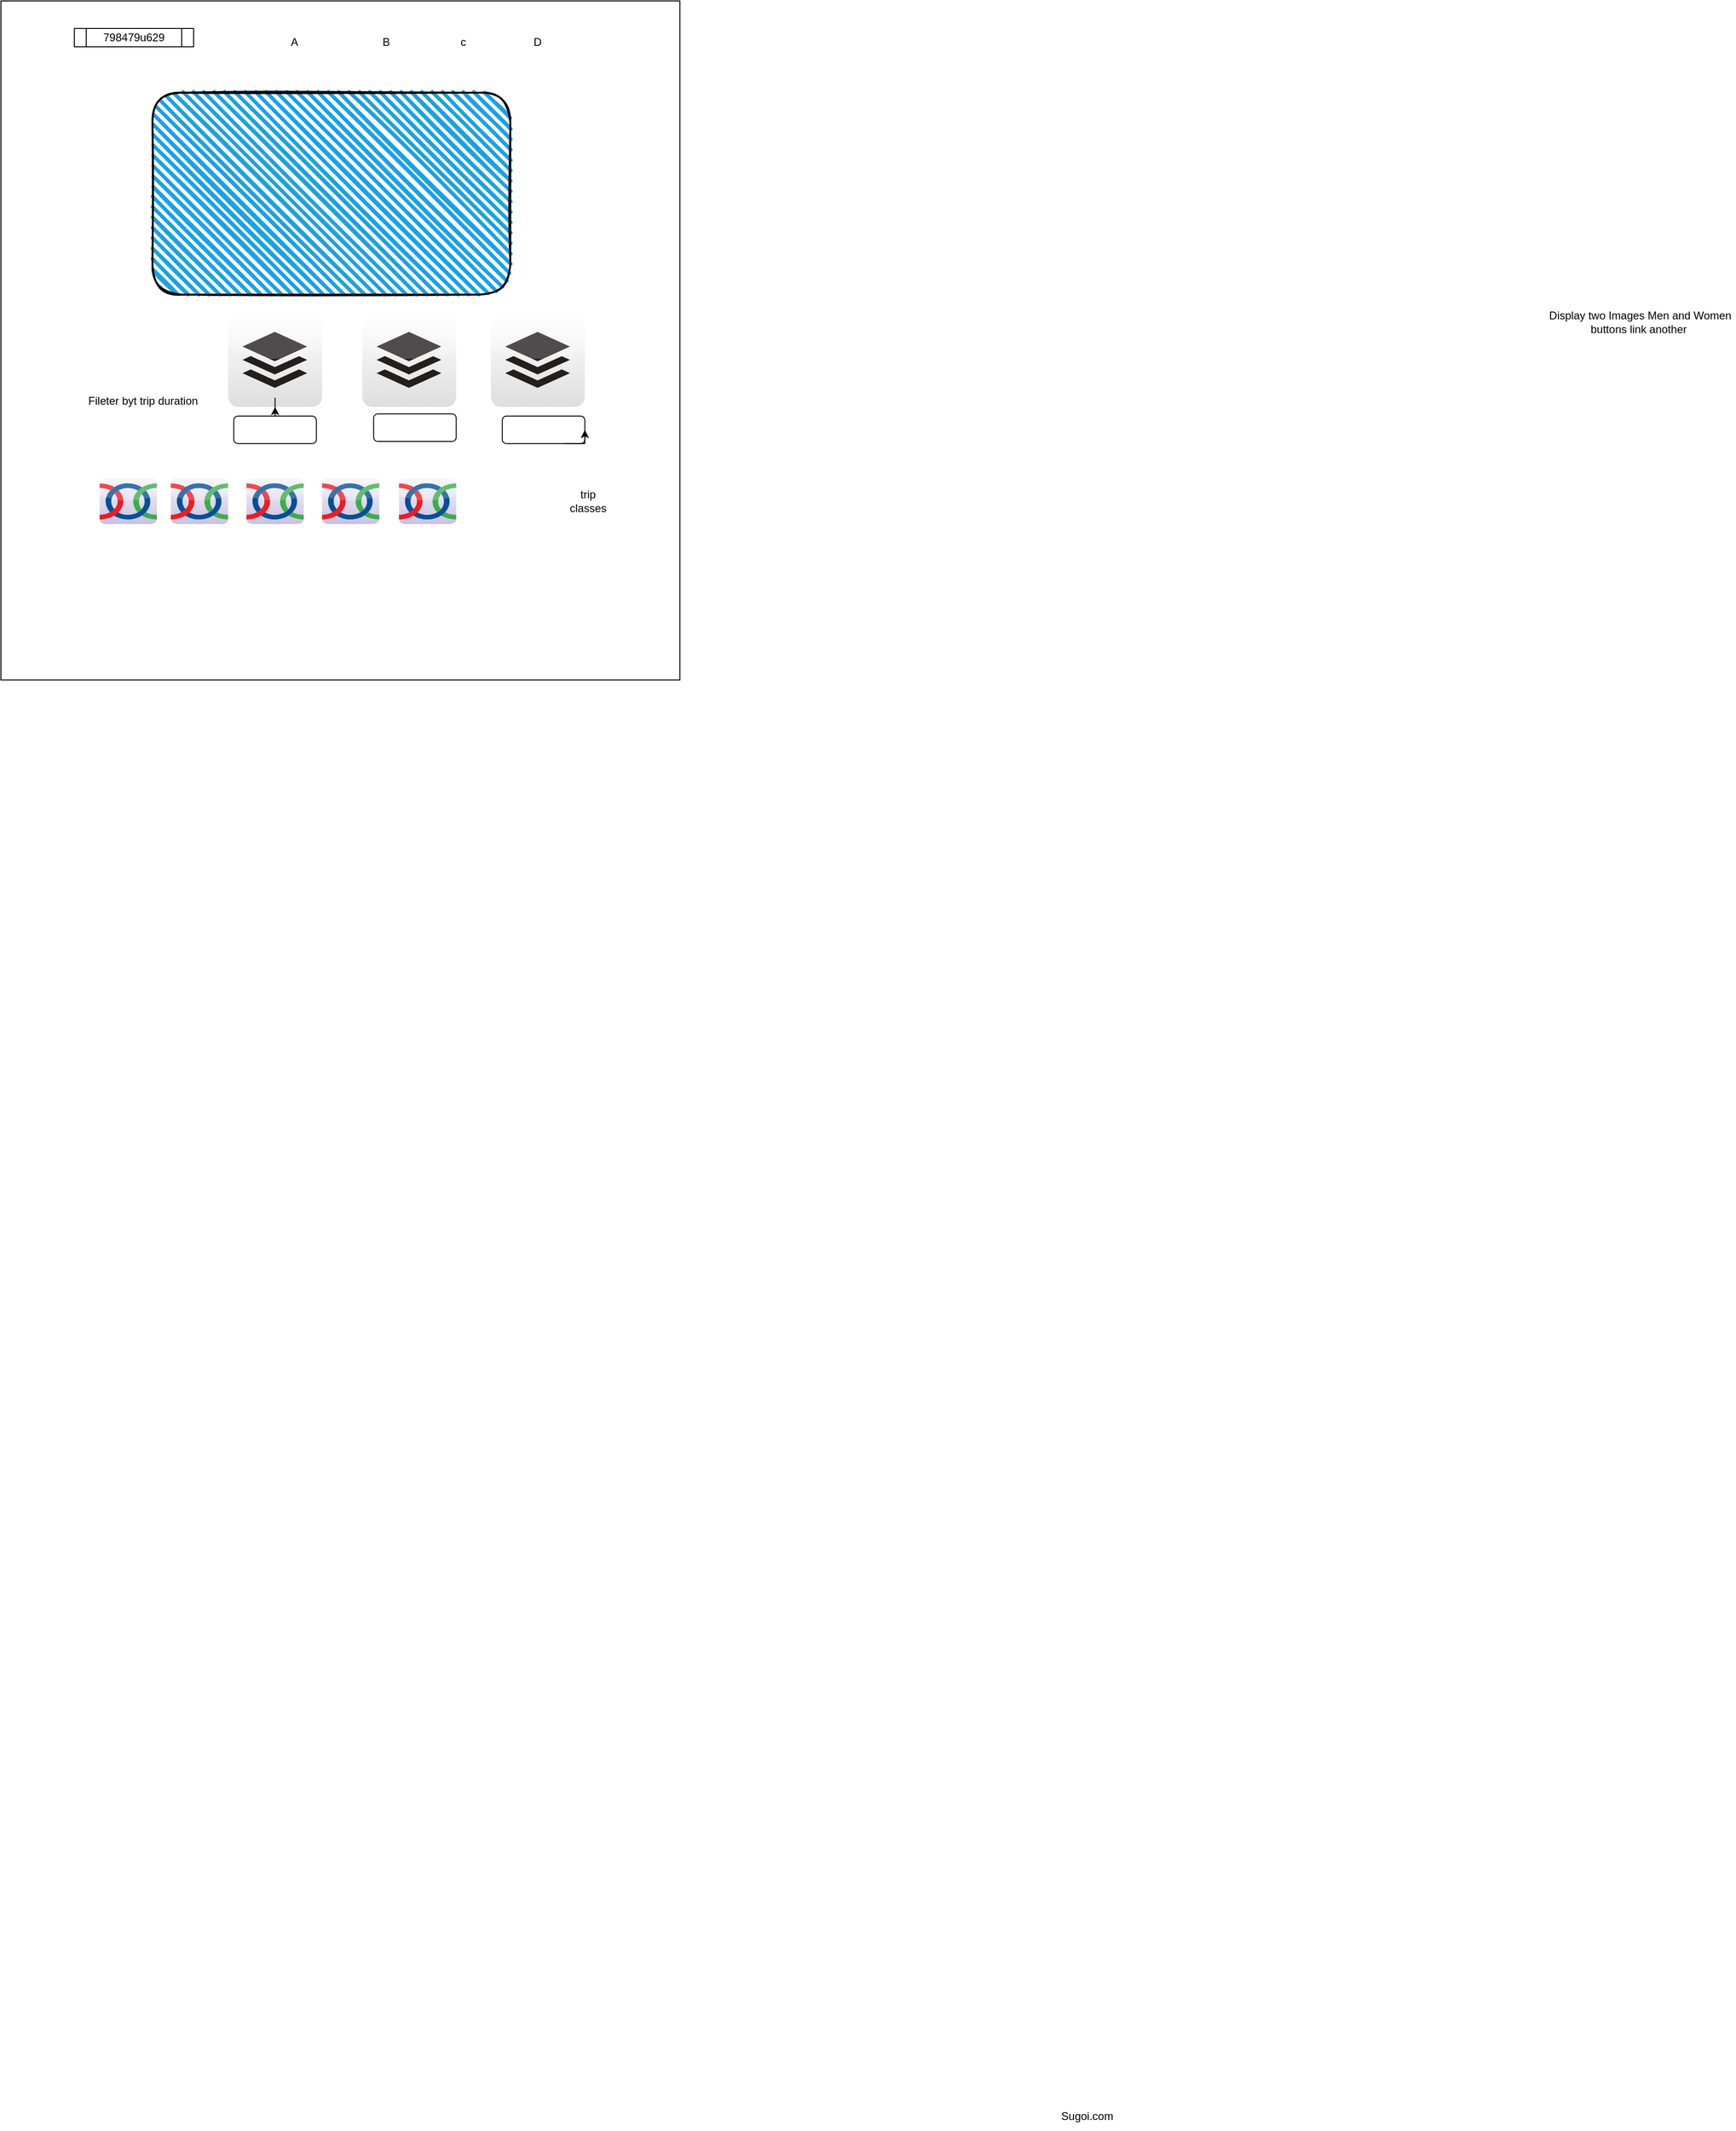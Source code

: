 <mxfile version="20.3.0" type="github" pages="4"><diagram id="nGBkDt40HIZrWiJ5scxl" name="Page-1"><mxGraphModel dx="1695" dy="3934" grid="1" gridSize="10" guides="1" tooltips="1" connect="1" arrows="1" fold="1" page="1" pageScale="1" pageWidth="827" pageHeight="1169" math="0" shadow="0"><root><mxCell id="0"/><mxCell id="1" parent="0"/><mxCell id="rjgLW86IteD1dlKPS2yb-5" value="Sugoi.com" style="text;html=1;strokeColor=none;fillColor=none;align=center;verticalAlign=middle;whiteSpace=wrap;rounded=0;" parent="1" vertex="1"><mxGeometry x="384" y="-1140" width="60" height="30" as="geometry"/></mxCell><mxCell id="rjgLW86IteD1dlKPS2yb-15" value="&amp;nbsp;Display two Images Men and Women&lt;br&gt;buttons link another" style="text;html=1;strokeColor=none;fillColor=none;align=center;verticalAlign=middle;whiteSpace=wrap;rounded=0;" parent="1" vertex="1"><mxGeometry x="910" y="-3150" width="210" height="140" as="geometry"/></mxCell><mxCell id="wfsjdKuZM1MQiAKhi-C0-1" value="" style="whiteSpace=wrap;html=1;aspect=fixed;resizeWidth=0;resizeHeight=1;resizable=0;" parent="1" vertex="1"><mxGeometry x="-770" y="-3430" width="740" height="740" as="geometry"/></mxCell><mxCell id="wfsjdKuZM1MQiAKhi-C0-2" value="A" style="text;html=1;strokeColor=none;fillColor=none;align=center;verticalAlign=middle;whiteSpace=wrap;rounded=0;" parent="1" vertex="1"><mxGeometry x="-480" y="-3400" width="60" height="30" as="geometry"/></mxCell><mxCell id="wfsjdKuZM1MQiAKhi-C0-4" value="798479u629" style="shape=process;whiteSpace=wrap;html=1;backgroundOutline=1;" parent="1" vertex="1"><mxGeometry x="-690" y="-3400" width="130" height="20" as="geometry"/></mxCell><mxCell id="wfsjdKuZM1MQiAKhi-C0-5" value="B" style="text;html=1;strokeColor=none;fillColor=none;align=center;verticalAlign=middle;whiteSpace=wrap;rounded=0;" parent="1" vertex="1"><mxGeometry x="-380" y="-3400" width="60" height="30" as="geometry"/></mxCell><mxCell id="wfsjdKuZM1MQiAKhi-C0-6" value="c" style="text;html=1;strokeColor=none;fillColor=none;align=center;verticalAlign=middle;whiteSpace=wrap;rounded=0;" parent="1" vertex="1"><mxGeometry x="-296" y="-3400" width="60" height="30" as="geometry"/></mxCell><mxCell id="wfsjdKuZM1MQiAKhi-C0-7" value="D" style="text;html=1;strokeColor=none;fillColor=none;align=center;verticalAlign=middle;whiteSpace=wrap;rounded=0;" parent="1" vertex="1"><mxGeometry x="-214.8" y="-3400" width="60" height="30" as="geometry"/></mxCell><mxCell id="wfsjdKuZM1MQiAKhi-C0-8" value="" style="rounded=1;whiteSpace=wrap;html=1;strokeWidth=2;fillWeight=4;hachureGap=8;hachureAngle=45;fillColor=#1ba1e2;sketch=1;" parent="1" vertex="1"><mxGeometry x="-604.8" y="-3330" width="390" height="220" as="geometry"/></mxCell><mxCell id="8eEHj5f2AE-eI1_j-tZR-1" value="" style="dashed=0;outlineConnect=0;html=1;align=center;labelPosition=center;verticalLabelPosition=bottom;verticalAlign=top;shape=mxgraph.webicons.buffer;gradientColor=#DFDEDE" parent="1" vertex="1"><mxGeometry x="-522.4" y="-3090" width="102.4" height="102.4" as="geometry"/></mxCell><mxCell id="8eEHj5f2AE-eI1_j-tZR-2" value="" style="dashed=0;outlineConnect=0;html=1;align=center;labelPosition=center;verticalLabelPosition=bottom;verticalAlign=top;shape=mxgraph.webicons.buffer;gradientColor=#DFDEDE" parent="1" vertex="1"><mxGeometry x="-376.2" y="-3090" width="102.4" height="102.4" as="geometry"/></mxCell><mxCell id="8eEHj5f2AE-eI1_j-tZR-7" style="edgeStyle=orthogonalEdgeStyle;rounded=0;orthogonalLoop=1;jettySize=auto;html=1;exitX=0.5;exitY=1;exitDx=0;exitDy=0;" parent="1" source="wfsjdKuZM1MQiAKhi-C0-7" target="wfsjdKuZM1MQiAKhi-C0-7" edge="1"><mxGeometry relative="1" as="geometry"/></mxCell><mxCell id="8eEHj5f2AE-eI1_j-tZR-8" value="" style="dashed=0;outlineConnect=0;html=1;align=center;labelPosition=center;verticalLabelPosition=bottom;verticalAlign=top;shape=mxgraph.webicons.buffer;gradientColor=#DFDEDE" parent="1" vertex="1"><mxGeometry x="-236" y="-3090" width="102.4" height="102.4" as="geometry"/></mxCell><mxCell id="5uUY2GAr0xcMMaKsxpIS-1" style="edgeStyle=orthogonalEdgeStyle;rounded=0;orthogonalLoop=1;jettySize=auto;html=1;" edge="1" parent="1" source="8eEHj5f2AE-eI1_j-tZR-9" target="8eEHj5f2AE-eI1_j-tZR-1"><mxGeometry relative="1" as="geometry"/></mxCell><mxCell id="8eEHj5f2AE-eI1_j-tZR-9" value="" style="rounded=1;whiteSpace=wrap;html=1;" parent="1" vertex="1"><mxGeometry x="-516.2" y="-2977.6" width="90" height="30" as="geometry"/></mxCell><mxCell id="8eEHj5f2AE-eI1_j-tZR-10" value="" style="rounded=1;whiteSpace=wrap;html=1;" parent="1" vertex="1"><mxGeometry x="-363.8" y="-2980" width="90" height="30" as="geometry"/></mxCell><mxCell id="8eEHj5f2AE-eI1_j-tZR-11" value="" style="rounded=1;whiteSpace=wrap;html=1;" parent="1" vertex="1"><mxGeometry x="-223.6" y="-2977.6" width="90" height="30" as="geometry"/></mxCell><mxCell id="8eEHj5f2AE-eI1_j-tZR-12" value="Fileter byt trip duration" style="text;html=1;strokeColor=none;fillColor=none;align=center;verticalAlign=middle;whiteSpace=wrap;rounded=0;" parent="1" vertex="1"><mxGeometry x="-690" y="-3038.8" width="150" height="88.8" as="geometry"/></mxCell><mxCell id="8eEHj5f2AE-eI1_j-tZR-13" style="edgeStyle=orthogonalEdgeStyle;rounded=0;orthogonalLoop=1;jettySize=auto;html=1;exitX=0.75;exitY=1;exitDx=0;exitDy=0;entryX=1;entryY=0.5;entryDx=0;entryDy=0;" parent="1" source="8eEHj5f2AE-eI1_j-tZR-11" target="8eEHj5f2AE-eI1_j-tZR-11" edge="1"><mxGeometry relative="1" as="geometry"/></mxCell><mxCell id="5uUY2GAr0xcMMaKsxpIS-2" style="edgeStyle=orthogonalEdgeStyle;rounded=0;orthogonalLoop=1;jettySize=auto;html=1;exitX=0.5;exitY=1;exitDx=0;exitDy=0;" edge="1" parent="1" source="8eEHj5f2AE-eI1_j-tZR-11" target="8eEHj5f2AE-eI1_j-tZR-11"><mxGeometry relative="1" as="geometry"/></mxCell><mxCell id="5uUY2GAr0xcMMaKsxpIS-3" value="" style="dashed=0;outlineConnect=0;html=1;align=center;labelPosition=center;verticalLabelPosition=bottom;verticalAlign=top;shape=mxgraph.webicons.linkagogo;fillColor=#F6F5FA;gradientColor=#C8C1E1" vertex="1" parent="1"><mxGeometry x="-662.4" y="-2910" width="62.4" height="50" as="geometry"/></mxCell><mxCell id="5uUY2GAr0xcMMaKsxpIS-5" value="" style="dashed=0;outlineConnect=0;html=1;align=center;labelPosition=center;verticalLabelPosition=bottom;verticalAlign=top;shape=mxgraph.webicons.linkagogo;fillColor=#F6F5FA;gradientColor=#C8C1E1" vertex="1" parent="1"><mxGeometry x="-584.8" y="-2910" width="62.4" height="50" as="geometry"/></mxCell><mxCell id="5uUY2GAr0xcMMaKsxpIS-6" value="" style="dashed=0;outlineConnect=0;html=1;align=center;labelPosition=center;verticalLabelPosition=bottom;verticalAlign=top;shape=mxgraph.webicons.linkagogo;fillColor=#F6F5FA;gradientColor=#C8C1E1" vertex="1" parent="1"><mxGeometry x="-502.4" y="-2910" width="62.4" height="50" as="geometry"/></mxCell><mxCell id="5uUY2GAr0xcMMaKsxpIS-7" value="" style="dashed=0;outlineConnect=0;html=1;align=center;labelPosition=center;verticalLabelPosition=bottom;verticalAlign=top;shape=mxgraph.webicons.linkagogo;fillColor=#F6F5FA;gradientColor=#C8C1E1" vertex="1" parent="1"><mxGeometry x="-420" y="-2910" width="62.4" height="50" as="geometry"/></mxCell><mxCell id="5uUY2GAr0xcMMaKsxpIS-8" value="" style="dashed=0;outlineConnect=0;html=1;align=center;labelPosition=center;verticalLabelPosition=bottom;verticalAlign=top;shape=mxgraph.webicons.linkagogo;fillColor=#F6F5FA;gradientColor=#C8C1E1" vertex="1" parent="1"><mxGeometry x="-336.2" y="-2910" width="62.4" height="50" as="geometry"/></mxCell><mxCell id="5uUY2GAr0xcMMaKsxpIS-9" value="trip classes&lt;br&gt;" style="text;html=1;strokeColor=none;fillColor=none;align=center;verticalAlign=middle;whiteSpace=wrap;rounded=0;" vertex="1" parent="1"><mxGeometry x="-160" y="-2900" width="60" height="30" as="geometry"/></mxCell></root></mxGraphModel></diagram><diagram id="Ym1Ap1XS_2mFYqk0x3qQ" name="home"><mxGraphModel dx="1695" dy="1596" grid="1" gridSize="10" guides="1" tooltips="1" connect="1" arrows="1" fold="1" page="1" pageScale="1" pageWidth="827" pageHeight="1169" math="0" shadow="0"><root><mxCell id="yftvUF8CbUCqbgI5vQRu-0"/><mxCell id="yftvUF8CbUCqbgI5vQRu-1" parent="yftvUF8CbUCqbgI5vQRu-0"/><mxCell id="_JdRUr9nIi71GQx1oWXn-0" value="" style="whiteSpace=wrap;html=1;aspect=fixed;" vertex="1" parent="yftvUF8CbUCqbgI5vQRu-1"><mxGeometry x="-803" y="-190" width="780" height="780" as="geometry"/></mxCell><mxCell id="_JdRUr9nIi71GQx1oWXn-1" value="" style="rounded=0;whiteSpace=wrap;html=1;" vertex="1" parent="yftvUF8CbUCqbgI5vQRu-1"><mxGeometry x="-570" y="-10" width="360" height="30" as="geometry"/></mxCell><mxCell id="_JdRUr9nIi71GQx1oWXn-3" value="search icon" style="text;html=1;strokeColor=none;fillColor=none;align=center;verticalAlign=middle;whiteSpace=wrap;rounded=0;" vertex="1" parent="yftvUF8CbUCqbgI5vQRu-1"><mxGeometry x="-270" y="-10" width="60" height="30" as="geometry"/></mxCell><mxCell id="V4Gp5PWnhQcHAysHnkAo-0" value="798479u629" style="shape=process;whiteSpace=wrap;html=1;backgroundOutline=1;" vertex="1" parent="yftvUF8CbUCqbgI5vQRu-1"><mxGeometry x="-660" y="-170" width="130" height="20" as="geometry"/></mxCell><mxCell id="V4Gp5PWnhQcHAysHnkAo-1" value="a&lt;br&gt;" style="text;html=1;strokeColor=none;fillColor=#4D4D4D;align=center;verticalAlign=middle;whiteSpace=wrap;rounded=0;" vertex="1" parent="yftvUF8CbUCqbgI5vQRu-1"><mxGeometry x="-443" y="-170" width="60" height="20" as="geometry"/></mxCell><mxCell id="V4Gp5PWnhQcHAysHnkAo-2" value="b" style="text;html=1;strokeColor=none;fillColor=none;align=center;verticalAlign=middle;whiteSpace=wrap;rounded=0;" vertex="1" parent="yftvUF8CbUCqbgI5vQRu-1"><mxGeometry x="-383" y="-170" width="60" height="20" as="geometry"/></mxCell><mxCell id="V4Gp5PWnhQcHAysHnkAo-3" value="c" style="text;html=1;strokeColor=none;fillColor=none;align=center;verticalAlign=middle;whiteSpace=wrap;rounded=0;" vertex="1" parent="yftvUF8CbUCqbgI5vQRu-1"><mxGeometry x="-320" y="-170" width="60" height="20" as="geometry"/></mxCell><mxCell id="V4Gp5PWnhQcHAysHnkAo-4" value="d" style="text;html=1;strokeColor=none;fillColor=none;align=center;verticalAlign=middle;whiteSpace=wrap;rounded=0;" vertex="1" parent="yftvUF8CbUCqbgI5vQRu-1"><mxGeometry x="-260" y="-170" width="60" height="20" as="geometry"/></mxCell><mxCell id="V4Gp5PWnhQcHAysHnkAo-6" value="" style="ellipse;whiteSpace=wrap;html=1;aspect=fixed;fillColor=#FFFFFF;" vertex="1" parent="yftvUF8CbUCqbgI5vQRu-1"><mxGeometry x="-590" y="60" width="80" height="80" as="geometry"/></mxCell><mxCell id="V4Gp5PWnhQcHAysHnkAo-7" value="" style="ellipse;whiteSpace=wrap;html=1;aspect=fixed;fillColor=#FFFFFF;" vertex="1" parent="yftvUF8CbUCqbgI5vQRu-1"><mxGeometry x="-453" y="60" width="80" height="80" as="geometry"/></mxCell><mxCell id="V4Gp5PWnhQcHAysHnkAo-8" value="" style="ellipse;whiteSpace=wrap;html=1;aspect=fixed;fillColor=#FFFFFF;" vertex="1" parent="yftvUF8CbUCqbgI5vQRu-1"><mxGeometry x="-310" y="60" width="80" height="80" as="geometry"/></mxCell><mxCell id="V4Gp5PWnhQcHAysHnkAo-9" value="link" style="text;html=1;strokeColor=none;fillColor=none;align=center;verticalAlign=middle;whiteSpace=wrap;rounded=0;" vertex="1" parent="yftvUF8CbUCqbgI5vQRu-1"><mxGeometry x="-443" y="85" width="60" height="30" as="geometry"/></mxCell><mxCell id="V4Gp5PWnhQcHAysHnkAo-10" value="explore wander" style="text;html=1;strokeColor=none;fillColor=none;align=center;verticalAlign=middle;whiteSpace=wrap;rounded=0;fontStyle=1;fontSize=20;" vertex="1" parent="yftvUF8CbUCqbgI5vQRu-1"><mxGeometry x="-518" y="160" width="210" height="40" as="geometry"/></mxCell><mxCell id="V4Gp5PWnhQcHAysHnkAo-11" value="" style="dashed=0;outlineConnect=0;html=1;align=center;labelPosition=center;verticalLabelPosition=bottom;verticalAlign=top;shape=mxgraph.webicons.sina;gradientColor=#DFDEDE;fontSize=20;" vertex="1" parent="yftvUF8CbUCqbgI5vQRu-1"><mxGeometry x="-610" y="210" width="50" height="52.4" as="geometry"/></mxCell><mxCell id="V4Gp5PWnhQcHAysHnkAo-12" value="" style="dashed=0;outlineConnect=0;html=1;align=center;labelPosition=center;verticalLabelPosition=bottom;verticalAlign=top;shape=mxgraph.webicons.sina;gradientColor=#DFDEDE;fontSize=20;" vertex="1" parent="yftvUF8CbUCqbgI5vQRu-1"><mxGeometry x="-540" y="210" width="50" height="52.4" as="geometry"/></mxCell><mxCell id="V4Gp5PWnhQcHAysHnkAo-13" value="" style="dashed=0;outlineConnect=0;html=1;align=center;labelPosition=center;verticalLabelPosition=bottom;verticalAlign=top;shape=mxgraph.webicons.sina;gradientColor=#DFDEDE;fontSize=20;" vertex="1" parent="yftvUF8CbUCqbgI5vQRu-1"><mxGeometry x="-470" y="210" width="50" height="52.4" as="geometry"/></mxCell><mxCell id="V4Gp5PWnhQcHAysHnkAo-14" value="" style="dashed=0;outlineConnect=0;html=1;align=center;labelPosition=center;verticalLabelPosition=bottom;verticalAlign=top;shape=mxgraph.webicons.sina;gradientColor=#DFDEDE;fontSize=20;" vertex="1" parent="yftvUF8CbUCqbgI5vQRu-1"><mxGeometry x="-400" y="210" width="50" height="52.4" as="geometry"/></mxCell><mxCell id="V4Gp5PWnhQcHAysHnkAo-15" value="" style="dashed=0;outlineConnect=0;html=1;align=center;labelPosition=center;verticalLabelPosition=bottom;verticalAlign=top;shape=mxgraph.webicons.sina;gradientColor=#DFDEDE;fontSize=20;" vertex="1" parent="yftvUF8CbUCqbgI5vQRu-1"><mxGeometry x="-330" y="210" width="50" height="52.4" as="geometry"/></mxCell><mxCell id="V4Gp5PWnhQcHAysHnkAo-16" value="" style="dashed=0;outlineConnect=0;html=1;align=center;labelPosition=center;verticalLabelPosition=bottom;verticalAlign=top;shape=mxgraph.webicons.sina;gradientColor=#DFDEDE;fontSize=20;" vertex="1" parent="yftvUF8CbUCqbgI5vQRu-1"><mxGeometry x="-255" y="210" width="50" height="52.4" as="geometry"/></mxCell><mxCell id="V4Gp5PWnhQcHAysHnkAo-17" value="trip filter" style="text;html=1;strokeColor=none;fillColor=none;align=center;verticalAlign=middle;whiteSpace=wrap;rounded=0;fontSize=20;fontStyle=4" vertex="1" parent="yftvUF8CbUCqbgI5vQRu-1"><mxGeometry x="-710" y="290" width="150" height="30" as="geometry"/></mxCell><mxCell id="V4Gp5PWnhQcHAysHnkAo-18" value="fav trip +3" style="text;html=1;strokeColor=none;fillColor=none;align=center;verticalAlign=middle;whiteSpace=wrap;rounded=0;fontSize=20;" vertex="1" parent="yftvUF8CbUCqbgI5vQRu-1"><mxGeometry x="-680" y="350" width="110" height="30" as="geometry"/></mxCell><mxCell id="V4Gp5PWnhQcHAysHnkAo-19" value="" style="rounded=0;whiteSpace=wrap;html=1;fontSize=20;fillColor=#FFFFFF;" vertex="1" parent="yftvUF8CbUCqbgI5vQRu-1"><mxGeometry x="-580" y="295" width="90" height="20" as="geometry"/></mxCell><mxCell id="V4Gp5PWnhQcHAysHnkAo-20" value="date" style="text;html=1;strokeColor=none;fillColor=none;align=center;verticalAlign=middle;whiteSpace=wrap;rounded=0;fontSize=20;" vertex="1" parent="yftvUF8CbUCqbgI5vQRu-1"><mxGeometry x="-570" y="290" width="60" height="30" as="geometry"/></mxCell><mxCell id="V4Gp5PWnhQcHAysHnkAo-21" value="" style="dashed=0;outlineConnect=0;html=1;align=center;labelPosition=center;verticalLabelPosition=bottom;verticalAlign=top;shape=mxgraph.webicons.aim;fillColor=#27E1E5;gradientColor=#0A4361;fontSize=20;" vertex="1" parent="yftvUF8CbUCqbgI5vQRu-1"><mxGeometry x="-600" y="400" width="70" height="62.4" as="geometry"/></mxCell><mxCell id="V4Gp5PWnhQcHAysHnkAo-22" value="" style="dashed=0;outlineConnect=0;html=1;align=center;labelPosition=center;verticalLabelPosition=bottom;verticalAlign=top;shape=mxgraph.webicons.aim;fillColor=#27E1E5;gradientColor=#0A4361;fontSize=20;" vertex="1" parent="yftvUF8CbUCqbgI5vQRu-1"><mxGeometry x="-470" y="400" width="70" height="62.4" as="geometry"/></mxCell><mxCell id="V4Gp5PWnhQcHAysHnkAo-23" value="" style="dashed=0;outlineConnect=0;html=1;align=center;labelPosition=center;verticalLabelPosition=bottom;verticalAlign=top;shape=mxgraph.webicons.aim;fillColor=#27E1E5;gradientColor=#0A4361;fontSize=20;" vertex="1" parent="yftvUF8CbUCqbgI5vQRu-1"><mxGeometry x="-350" y="400" width="70" height="62.4" as="geometry"/></mxCell><mxCell id="V4Gp5PWnhQcHAysHnkAo-24" value="" style="dashed=0;outlineConnect=0;html=1;align=center;labelPosition=center;verticalLabelPosition=bottom;verticalAlign=top;shape=mxgraph.webicons.aim;fillColor=#27E1E5;gradientColor=#0A4361;fontSize=20;" vertex="1" parent="yftvUF8CbUCqbgI5vQRu-1"><mxGeometry x="-220" y="400" width="70" height="62.4" as="geometry"/></mxCell><mxCell id="V4Gp5PWnhQcHAysHnkAo-30" value="" style="html=1;shadow=0;dashed=0;align=center;verticalAlign=middle;shape=mxgraph.arrows2.arrow;dy=0.6;dx=40;flipH=1;notch=0;strokeWidth=0;fontSize=13;fillColor=#f8cecc;strokeColor=#b85450;" vertex="1" parent="yftvUF8CbUCqbgI5vQRu-1"><mxGeometry x="-665" y="410" width="60" height="40" as="geometry"/></mxCell><mxCell id="V4Gp5PWnhQcHAysHnkAo-31" value="" style="html=1;shadow=0;dashed=0;align=center;verticalAlign=middle;shape=mxgraph.arrows2.arrow;dy=0.6;dx=40;notch=0;strokeWidth=0;fontSize=13;fillColor=#f8cecc;strokeColor=#b85450;" vertex="1" parent="yftvUF8CbUCqbgI5vQRu-1"><mxGeometry x="-140" y="415" width="60" height="35" as="geometry"/></mxCell><mxCell id="V4Gp5PWnhQcHAysHnkAo-33" value="" style="rounded=0;whiteSpace=wrap;html=1;strokeWidth=1;fontSize=13;" vertex="1" parent="yftvUF8CbUCqbgI5vQRu-1"><mxGeometry x="-800" y="590" width="780" height="1010" as="geometry"/></mxCell><mxCell id="V4Gp5PWnhQcHAysHnkAo-34" value="" style="rounded=0;whiteSpace=wrap;html=1;strokeWidth=1;fontSize=13;fillColor=#FFFFFF;" vertex="1" parent="yftvUF8CbUCqbgI5vQRu-1"><mxGeometry x="-690" y="620" width="560" height="190" as="geometry"/></mxCell><mxCell id="V4Gp5PWnhQcHAysHnkAo-36" value="talk to our experts" style="html=1;shadow=0;dashed=0;shape=mxgraph.bootstrap.rrect;rSize=5;strokeColor=none;strokeWidth=1;fillColor=#0085FC;fontColor=#FFFFFF;whiteSpace=wrap;align=center;verticalAlign=middle;spacingLeft=0;fontStyle=0;fontSize=16;spacing=5;" vertex="1" parent="yftvUF8CbUCqbgI5vQRu-1"><mxGeometry x="-632.5" y="760" width="145" height="40" as="geometry"/></mxCell><mxCell id="V4Gp5PWnhQcHAysHnkAo-45" value="&lt;span style=&quot;color: rgb(58, 58, 58); font-family: Montserrat, sans-serif; font-size: 34.15px; font-weight: 600; text-transform: uppercase;&quot;&gt;CUSTOMISE YOUR TRIP&lt;/span&gt;" style="text;html=1;strokeColor=none;fillColor=none;align=center;verticalAlign=middle;whiteSpace=wrap;rounded=0;fontSize=20;" vertex="1" parent="yftvUF8CbUCqbgI5vQRu-1"><mxGeometry x="-675" y="840" width="530" height="30" as="geometry"/></mxCell><mxCell id="V4Gp5PWnhQcHAysHnkAo-46" value="&lt;b&gt;&lt;font style=&quot;font-size: 20px&quot;&gt;Dark card title&lt;/font&gt;&lt;/b&gt;&lt;br style=&quot;font-size: 14px&quot;&gt;&lt;br style=&quot;font-size: 14px&quot;&gt;Some quick example text to build on the card title and make up the bulk of the card's content." style="html=1;shadow=0;dashed=0;shape=mxgraph.bootstrap.rrect;rSize=5;strokeColor=#2C3136;html=1;whiteSpace=wrap;fillColor=#343A40;fontColor=#ffffff;verticalAlign=bottom;align=left;spacing=20;spacingBottom=0;fontSize=14;strokeWidth=1;" vertex="1" parent="yftvUF8CbUCqbgI5vQRu-1"><mxGeometry x="-660" y="650" width="200" height="100" as="geometry"/></mxCell><mxCell id="V4Gp5PWnhQcHAysHnkAo-47" value="Header" style="html=1;shadow=0;dashed=0;shape=mxgraph.bootstrap.topButton;rSize=5;perimeter=none;whiteSpace=wrap;fillColor=#32383E;strokeColor=#2C3136;fontColor=#ffffff;resizeWidth=1;fontSize=18;align=left;spacing=20;strokeWidth=1;" vertex="1" parent="V4Gp5PWnhQcHAysHnkAo-46"><mxGeometry width="200" height="50" relative="1" as="geometry"/></mxCell><mxCell id="V4Gp5PWnhQcHAysHnkAo-48" value="" style="html=1;shadow=0;dashed=0;shape=mxgraph.bootstrap.radioButton2;labelPosition=right;verticalLabelPosition=middle;align=left;verticalAlign=middle;gradientColor=#DEDEDE;fillColor=#EDEDED;checked=0;spacing=5;checkedFill=#0085FC;checkedStroke=#ffffff;sketch=0;strokeWidth=1;fontSize=13;" vertex="1" parent="yftvUF8CbUCqbgI5vQRu-1"><mxGeometry x="-360" y="650" width="150" height="140" as="geometry"/></mxCell><mxCell id="V4Gp5PWnhQcHAysHnkAo-50" value="" style="html=1;shadow=0;dashed=0;shape=mxgraph.bootstrap.checkbox2;labelPosition=right;verticalLabelPosition=middle;align=left;verticalAlign=middle;gradientColor=#DEDEDE;fillColor=#EDEDED;checked=0;spacing=5;checkedFill=#0085FC;checkedStroke=#ffffff;sketch=0;strokeWidth=1;fontSize=13;" vertex="1" parent="yftvUF8CbUCqbgI5vQRu-1"><mxGeometry x="-675" y="910" width="120" height="170" as="geometry"/></mxCell><mxCell id="V4Gp5PWnhQcHAysHnkAo-51" value="" style="html=1;shadow=0;dashed=0;shape=mxgraph.bootstrap.checkbox2;labelPosition=right;verticalLabelPosition=middle;align=left;verticalAlign=middle;gradientColor=#DEDEDE;fillColor=#EDEDED;checked=0;spacing=5;checkedFill=#0085FC;checkedStroke=#ffffff;sketch=0;strokeWidth=1;fontSize=13;" vertex="1" parent="yftvUF8CbUCqbgI5vQRu-1"><mxGeometry x="-530" y="910" width="120" height="170" as="geometry"/></mxCell><mxCell id="V4Gp5PWnhQcHAysHnkAo-52" value="" style="html=1;shadow=0;dashed=0;shape=mxgraph.bootstrap.checkbox2;labelPosition=right;verticalLabelPosition=middle;align=left;verticalAlign=middle;gradientColor=#DEDEDE;fillColor=#EDEDED;checked=0;spacing=5;checkedFill=#0085FC;checkedStroke=#ffffff;sketch=0;strokeWidth=1;fontSize=13;" vertex="1" parent="yftvUF8CbUCqbgI5vQRu-1"><mxGeometry x="-390" y="910" width="120" height="170" as="geometry"/></mxCell><mxCell id="V4Gp5PWnhQcHAysHnkAo-53" value="" style="html=1;shadow=0;dashed=0;shape=mxgraph.bootstrap.checkbox2;labelPosition=right;verticalLabelPosition=middle;align=left;verticalAlign=middle;gradientColor=#DEDEDE;fillColor=#EDEDED;checked=0;spacing=5;checkedFill=#0085FC;checkedStroke=#ffffff;sketch=0;strokeWidth=1;fontSize=13;" vertex="1" parent="yftvUF8CbUCqbgI5vQRu-1"><mxGeometry x="-245" y="910" width="120" height="170" as="geometry"/></mxCell><mxCell id="V4Gp5PWnhQcHAysHnkAo-54" value="" style="html=1;shadow=0;dashed=0;align=center;verticalAlign=middle;shape=mxgraph.arrows2.arrow;dy=0.6;dx=40;flipH=1;notch=0;strokeWidth=0;fontSize=13;fillColor=#f8cecc;strokeColor=#b85450;" vertex="1" parent="yftvUF8CbUCqbgI5vQRu-1"><mxGeometry x="-710" y="970" width="60" height="40" as="geometry"/></mxCell><mxCell id="V4Gp5PWnhQcHAysHnkAo-55" value="" style="html=1;shadow=0;dashed=0;align=center;verticalAlign=middle;shape=mxgraph.arrows2.arrow;dy=0.6;dx=40;notch=0;strokeWidth=0;fontSize=13;fillColor=#f8cecc;strokeColor=#b85450;" vertex="1" parent="yftvUF8CbUCqbgI5vQRu-1"><mxGeometry x="-145" y="972.5" width="60" height="35" as="geometry"/></mxCell><mxCell id="V4Gp5PWnhQcHAysHnkAo-56" value="footer" style="html=1;shadow=0;dashed=0;shape=mxgraph.bootstrap.rrect;rSize=5;strokeColor=none;strokeWidth=1;fillColor=#343A40;fontColor=#ffffff;whiteSpace=wrap;align=center;verticalAlign=middle;spacingLeft=0;fontStyle=0;fontSize=16;spacing=5;" vertex="1" parent="yftvUF8CbUCqbgI5vQRu-1"><mxGeometry x="-800" y="1510" width="780" height="90" as="geometry"/></mxCell><mxCell id="V4Gp5PWnhQcHAysHnkAo-57" value="&lt;span style=&quot;color: rgb(58, 58, 58); font-family: Montserrat, sans-serif; font-size: 27.32px; font-style: normal; font-variant-ligatures: normal; font-variant-caps: normal; font-weight: 600; letter-spacing: normal; orphans: 2; text-align: center; text-indent: 0px; text-transform: none; widows: 2; word-spacing: 0px; -webkit-text-stroke-width: 0px; text-decoration-thickness: initial; text-decoration-style: initial; text-decoration-color: initial; float: none; display: inline !important;&quot;&gt;WanderOn's Secret Sauce&lt;/span&gt;" style="text;html=1;strokeColor=none;fillColor=none;align=center;verticalAlign=middle;whiteSpace=wrap;rounded=0;strokeWidth=1;fontSize=13;" vertex="1" parent="yftvUF8CbUCqbgI5vQRu-1"><mxGeometry x="-600" y="1100" width="370" height="30" as="geometry"/></mxCell><mxCell id="V4Gp5PWnhQcHAysHnkAo-58" value="&lt;div style=&quot;box-sizing: border-box; font-size: 10px; font-weight: 600; color: rgb(58, 58, 58); margin: 8px 0px; width: 15vw; font-family: Montserrat, sans-serif;&quot; class=&quot;SecretSauce__SecretSauceHeading-fcwgqy-11 kMEuoo&quot;&gt;No Third Party Mess&lt;/div&gt;&lt;div style=&quot;font-size: 10px;&quot;&gt;&lt;br style=&quot;font-size: 10px;&quot;&gt;&lt;/div&gt;" style="text;html=1;strokeColor=none;fillColor=none;align=center;verticalAlign=middle;whiteSpace=wrap;rounded=0;strokeWidth=1;fontSize=10;" vertex="1" parent="yftvUF8CbUCqbgI5vQRu-1"><mxGeometry x="-705" y="1159" width="140" height="10" as="geometry"/></mxCell><mxCell id="V4Gp5PWnhQcHAysHnkAo-59" value="&lt;div style=&quot;box-sizing: border-box; font-size: 10px; font-weight: 600; color: rgb(58, 58, 58); margin: 8px 0px; width: 15vw; font-family: Montserrat, sans-serif;&quot; class=&quot;SecretSauce__SecretSauceHeading-fcwgqy-11 kMEuoo&quot;&gt;No Third Party Mess&lt;/div&gt;&lt;div style=&quot;font-size: 10px;&quot;&gt;&lt;br style=&quot;font-size: 10px;&quot;&gt;&lt;/div&gt;" style="text;html=1;strokeColor=none;fillColor=none;align=center;verticalAlign=middle;whiteSpace=wrap;rounded=0;strokeWidth=1;fontSize=10;" vertex="1" parent="yftvUF8CbUCqbgI5vQRu-1"><mxGeometry x="-570" y="1159" width="140" height="10" as="geometry"/></mxCell><mxCell id="V4Gp5PWnhQcHAysHnkAo-60" value="&lt;div style=&quot;box-sizing: border-box; font-size: 10px; font-weight: 600; color: rgb(58, 58, 58); margin: 8px 0px; width: 15vw; font-family: Montserrat, sans-serif;&quot; class=&quot;SecretSauce__SecretSauceHeading-fcwgqy-11 kMEuoo&quot;&gt;No Third Party Mess&lt;/div&gt;&lt;div style=&quot;font-size: 10px;&quot;&gt;&lt;br style=&quot;font-size: 10px;&quot;&gt;&lt;/div&gt;" style="text;html=1;strokeColor=none;fillColor=none;align=center;verticalAlign=middle;whiteSpace=wrap;rounded=0;strokeWidth=1;fontSize=10;" vertex="1" parent="yftvUF8CbUCqbgI5vQRu-1"><mxGeometry x="-430" y="1159" width="140" height="10" as="geometry"/></mxCell><mxCell id="V4Gp5PWnhQcHAysHnkAo-61" value="&lt;div style=&quot;box-sizing: border-box; font-size: 10px; font-weight: 600; color: rgb(58, 58, 58); margin: 8px 0px; width: 15vw; font-family: Montserrat, sans-serif;&quot; class=&quot;SecretSauce__SecretSauceHeading-fcwgqy-11 kMEuoo&quot;&gt;No Third Party Mess&lt;/div&gt;&lt;div style=&quot;font-size: 10px;&quot;&gt;&lt;br style=&quot;font-size: 10px;&quot;&gt;&lt;/div&gt;" style="text;html=1;strokeColor=none;fillColor=none;align=center;verticalAlign=middle;whiteSpace=wrap;rounded=0;strokeWidth=1;fontSize=10;" vertex="1" parent="yftvUF8CbUCqbgI5vQRu-1"><mxGeometry x="-280" y="1159" width="140" height="10" as="geometry"/></mxCell><mxCell id="V4Gp5PWnhQcHAysHnkAo-62" value="&lt;span style=&quot;color: rgb(58, 58, 58); font-family: Montserrat, sans-serif; font-size: 34.15px; font-style: normal; font-variant-ligatures: normal; font-variant-caps: normal; font-weight: 600; letter-spacing: normal; orphans: 2; text-align: center; text-indent: 0px; text-transform: uppercase; widows: 2; word-spacing: 0px; -webkit-text-stroke-width: 0px; text-decoration-thickness: initial; text-decoration-style: initial; text-decoration-color: initial; float: none; display: inline !important;&quot;&gt;TESTIMONIALS&lt;/span&gt;" style="text;html=1;strokeColor=none;fillColor=none;align=center;verticalAlign=middle;whiteSpace=wrap;rounded=0;strokeWidth=1;fontSize=10;" vertex="1" parent="yftvUF8CbUCqbgI5vQRu-1"><mxGeometry x="-540" y="1200" width="240" height="30" as="geometry"/></mxCell><mxCell id="V4Gp5PWnhQcHAysHnkAo-63" value="" style="dashed=0;outlineConnect=0;html=1;align=center;labelPosition=center;verticalLabelPosition=bottom;verticalAlign=top;shape=mxgraph.weblogos.youtube_2;fillColor=#FF2626;gradientColor=#B5171F;strokeWidth=1;fontSize=10;" vertex="1" parent="yftvUF8CbUCqbgI5vQRu-1"><mxGeometry x="-590" y="1240" width="340" height="170" as="geometry"/></mxCell><mxCell id="V4Gp5PWnhQcHAysHnkAo-66" value="" style="html=1;shadow=0;dashed=0;align=center;verticalAlign=middle;shape=mxgraph.arrows2.arrow;dy=0.6;dx=40;notch=0;strokeWidth=0;fontSize=13;fillColor=#f8cecc;strokeColor=#b85450;" vertex="1" parent="yftvUF8CbUCqbgI5vQRu-1"><mxGeometry x="-240" y="1310" width="60" height="35" as="geometry"/></mxCell><mxCell id="V4Gp5PWnhQcHAysHnkAo-67" value="" style="html=1;shadow=0;dashed=0;align=center;verticalAlign=middle;shape=mxgraph.arrows2.arrow;dy=0.6;dx=40;flipH=1;notch=0;strokeWidth=0;fontSize=13;fillColor=#f8cecc;strokeColor=#b85450;" vertex="1" parent="yftvUF8CbUCqbgI5vQRu-1"><mxGeometry x="-660" y="1305" width="60" height="40" as="geometry"/></mxCell></root></mxGraphModel></diagram><diagram id="K3_WRv-N0GblFH1AR-3u" name="Page-3"><mxGraphModel dx="1038" dy="1786" grid="1" gridSize="10" guides="1" tooltips="1" connect="1" arrows="1" fold="1" page="1" pageScale="1" pageWidth="827" pageHeight="1169" math="0" shadow="0"><root><mxCell id="xeY-UqACXv1e7Sdeassj-0"/><mxCell id="xeY-UqACXv1e7Sdeassj-1" parent="xeY-UqACXv1e7Sdeassj-0"/><mxCell id="xeY-UqACXv1e7Sdeassj-2" value="" style="strokeWidth=1;shadow=0;dashed=0;align=center;html=1;shape=mxgraph.mockup.containers.browserWindow;rSize=0;strokeColor=#666666;strokeColor2=#008cff;strokeColor3=#c4c4c4;mainText=,;recursiveResize=0;" parent="xeY-UqACXv1e7Sdeassj-1" vertex="1"><mxGeometry x="110" y="-80" width="620" height="1310" as="geometry"/></mxCell><mxCell id="xeY-UqACXv1e7Sdeassj-3" value="Naruto or any choice" style="strokeWidth=1;shadow=0;dashed=0;align=center;html=1;shape=mxgraph.mockup.containers.anchor;fontSize=17;fontColor=#666666;align=left;" parent="xeY-UqACXv1e7Sdeassj-2" vertex="1"><mxGeometry x="60" y="12" width="110" height="26" as="geometry"/></mxCell><mxCell id="xeY-UqACXv1e7Sdeassj-4" value="https://www.sugoi.com/userchoice" style="strokeWidth=1;shadow=0;dashed=0;align=center;html=1;shape=mxgraph.mockup.containers.anchor;rSize=0;fontSize=17;fontColor=#666666;align=left;" parent="xeY-UqACXv1e7Sdeassj-2" vertex="1"><mxGeometry x="130" y="60" width="250" height="26" as="geometry"/></mxCell><mxCell id="xeY-UqACXv1e7Sdeassj-5" value="" style="dashed=0;outlineConnect=0;html=1;align=center;labelPosition=center;verticalLabelPosition=bottom;verticalAlign=top;shape=mxgraph.weblogos.dopplr;fillColor=#F9634D;strokeColor=none" parent="xeY-UqACXv1e7Sdeassj-2" vertex="1"><mxGeometry x="217.6" y="120" width="102.4" height="102.4" as="geometry"/></mxCell><mxCell id="xeY-UqACXv1e7Sdeassj-12" value="&lt;b&gt;&lt;font style=&quot;font-size: 14px&quot;&gt;Everyone Lives within their Own subjective way of interpretation ones Reality might be another Illusion We all Live inside Our own Fantasy -Itachi uchiha&lt;/font&gt;&lt;/b&gt;" style="text;html=1;strokeColor=none;fillColor=none;align=center;verticalAlign=middle;whiteSpace=wrap;rounded=0;" parent="xeY-UqACXv1e7Sdeassj-2" vertex="1"><mxGeometry x="40" y="320" width="550" height="40" as="geometry"/></mxCell><mxCell id="xeY-UqACXv1e7Sdeassj-16" value="" style="verticalLabelPosition=bottom;shadow=0;dashed=0;align=center;html=1;verticalAlign=top;strokeWidth=1;shape=mxgraph.mockup.graphics.simpleIcon;strokeColor=#999999;" parent="xeY-UqACXv1e7Sdeassj-2" vertex="1"><mxGeometry x="70" y="370" width="220" height="160" as="geometry"/></mxCell><mxCell id="xeY-UqACXv1e7Sdeassj-24" value="" style="verticalLabelPosition=bottom;shadow=0;dashed=0;align=center;html=1;verticalAlign=top;strokeWidth=1;shape=mxgraph.mockup.graphics.simpleIcon;strokeColor=#999999;" parent="xeY-UqACXv1e7Sdeassj-2" vertex="1"><mxGeometry x="335" y="370" width="220" height="160" as="geometry"/></mxCell><mxCell id="xeY-UqACXv1e7Sdeassj-25" value="&lt;b style=&quot;color: rgb(32 , 33 , 36) ; font-family: &amp;#34;arial&amp;#34; , sans-serif ; font-size: 16px ; text-align: left ; background-color: rgb(255 , 255 , 255)&quot;&gt;I'm not gonna run away, I never go back on my word!&lt;/b&gt;&lt;span style=&quot;color: rgb(32 , 33 , 36) ; font-family: &amp;#34;arial&amp;#34; , sans-serif ; font-size: 16px ; text-align: left ; background-color: rgb(255 , 255 , 255)&quot;&gt;&amp;nbsp;&lt;/span&gt;&lt;b style=&quot;color: rgb(32 , 33 , 36) ; font-family: &amp;#34;arial&amp;#34; , sans-serif ; font-size: 16px ; text-align: left ; background-color: rgb(255 , 255 , 255)&quot;&gt;That's my&amp;nbsp; my ninja way! - Naruto&lt;/b&gt;" style="text;html=1;strokeColor=none;fillColor=none;align=center;verticalAlign=middle;whiteSpace=wrap;rounded=0;" parent="xeY-UqACXv1e7Sdeassj-2" vertex="1"><mxGeometry x="66" y="580" width="510" height="20" as="geometry"/></mxCell><mxCell id="xeY-UqACXv1e7Sdeassj-26" value="" style="verticalLabelPosition=bottom;shadow=0;dashed=0;align=center;html=1;verticalAlign=top;strokeWidth=1;shape=mxgraph.mockup.graphics.simpleIcon;strokeColor=#999999;" parent="xeY-UqACXv1e7Sdeassj-2" vertex="1"><mxGeometry x="70" y="640" width="205" height="170" as="geometry"/></mxCell><mxCell id="xeY-UqACXv1e7Sdeassj-27" value="" style="verticalLabelPosition=bottom;shadow=0;dashed=0;align=center;html=1;verticalAlign=top;strokeWidth=1;shape=mxgraph.mockup.graphics.simpleIcon;strokeColor=#999999;" parent="xeY-UqACXv1e7Sdeassj-2" vertex="1"><mxGeometry x="350" y="640" width="205" height="170" as="geometry"/></mxCell><mxCell id="xeY-UqACXv1e7Sdeassj-28" value="&lt;b&gt;&lt;span style=&quot;color: rgb(32 , 33 , 36) ; font-family: &amp;#34;arial&amp;#34; , sans-serif ; font-size: 16px ; background-color: rgb(255 , 255 , 255)&quot;&gt;&amp;nbsp;&quot;A place where someone still thinks about you is a place you can call home -jiraiya&lt;/span&gt;&lt;span style=&quot;color: rgb(32 , 33 , 36) ; font-family: &amp;#34;arial&amp;#34; , sans-serif ; font-size: 16px ; background-color: rgb(255 , 255 , 255)&quot;&gt;&quot;&lt;/span&gt;&lt;/b&gt;" style="text;html=1;strokeColor=none;fillColor=none;align=center;verticalAlign=middle;whiteSpace=wrap;rounded=0;" parent="xeY-UqACXv1e7Sdeassj-2" vertex="1"><mxGeometry x="10" y="860" width="600" height="50" as="geometry"/></mxCell><mxCell id="xeY-UqACXv1e7Sdeassj-29" value="" style="verticalLabelPosition=bottom;shadow=0;dashed=0;align=center;html=1;verticalAlign=top;strokeWidth=1;shape=mxgraph.mockup.graphics.simpleIcon;strokeColor=#999999;" parent="xeY-UqACXv1e7Sdeassj-2" vertex="1"><mxGeometry x="40" y="950" width="210" height="190" as="geometry"/></mxCell><mxCell id="xeY-UqACXv1e7Sdeassj-30" value="" style="verticalLabelPosition=bottom;shadow=0;dashed=0;align=center;html=1;verticalAlign=top;strokeWidth=1;shape=mxgraph.mockup.graphics.simpleIcon;strokeColor=#999999;" parent="xeY-UqACXv1e7Sdeassj-2" vertex="1"><mxGeometry x="352.4" y="950" width="210" height="190" as="geometry"/></mxCell><mxCell id="xeY-UqACXv1e7Sdeassj-31" value="More" style="text;html=1;strokeColor=none;fillColor=none;align=center;verticalAlign=middle;whiteSpace=wrap;rounded=0;" parent="xeY-UqACXv1e7Sdeassj-2" vertex="1"><mxGeometry x="260" y="1210" width="60" height="30" as="geometry"/></mxCell><mxCell id="6r0jHumcp--xsXVlGd7w-0" value="" style="shape=image;html=1;verticalAlign=top;verticalLabelPosition=bottom;labelBackgroundColor=#ffffff;imageAspect=0;aspect=fixed;image=https://cdn3.iconfinder.com/data/icons/i-am-who-i-am/100/2-128.png" parent="xeY-UqACXv1e7Sdeassj-2" vertex="1"><mxGeometry x="20" y="192" width="128" height="128" as="geometry"/></mxCell><mxCell id="6r0jHumcp--xsXVlGd7w-1" value="" style="shape=image;html=1;verticalAlign=top;verticalLabelPosition=bottom;labelBackgroundColor=#ffffff;imageAspect=0;aspect=fixed;image=https://cdn4.iconfinder.com/data/icons/lgbt-illustrations/112/184-_sign-female-1-128.png" parent="xeY-UqACXv1e7Sdeassj-2" vertex="1"><mxGeometry x="470" y="192" width="128" height="128" as="geometry"/></mxCell><mxCell id="EcekrZuuusQ0bE0960s--0" value="" style="strokeWidth=1;shadow=0;dashed=0;align=center;html=1;shape=mxgraph.mockup.text.rrect;rSize=0;strokeColor=#666666;" parent="xeY-UqACXv1e7Sdeassj-2" vertex="1"><mxGeometry x="320" y="120" width="300" height="25" as="geometry"/></mxCell><mxCell id="EcekrZuuusQ0bE0960s--1" value="Search" style="strokeColor=inherit;fillColor=inherit;gradientColor=inherit;strokeWidth=1;shadow=0;dashed=0;align=center;html=1;shape=mxgraph.mockup.text.rrect;rSize=0;fontSize=17;fontColor=#0000ff;" parent="EcekrZuuusQ0bE0960s--0" vertex="1"><mxGeometry x="75" width="75" height="25" as="geometry"/></mxCell><mxCell id="EcekrZuuusQ0bE0960s--2" value="Bucket" style="strokeColor=inherit;fillColor=inherit;gradientColor=inherit;strokeWidth=1;shadow=0;dashed=0;align=center;html=1;shape=mxgraph.mockup.text.rrect;rSize=0;fontSize=17;fontColor=#0000ff;" parent="EcekrZuuusQ0bE0960s--0" vertex="1"><mxGeometry x="150" width="75" height="25" as="geometry"/></mxCell><mxCell id="EcekrZuuusQ0bE0960s--3" value="contact" style="strokeColor=inherit;fillColor=inherit;gradientColor=inherit;strokeWidth=1;shadow=0;dashed=0;align=center;html=1;shape=mxgraph.mockup.text.rrect;rSize=0;fontSize=17;fontColor=#0000ff;" parent="EcekrZuuusQ0bE0960s--0" vertex="1"><mxGeometry x="225.0" width="75" height="25" as="geometry"/></mxCell><mxCell id="EcekrZuuusQ0bE0960s--4" value="Login" style="strokeWidth=1;shadow=0;dashed=0;align=center;html=1;shape=mxgraph.mockup.text.rrect;rSize=0;fontSize=17;fontColor=#ffffff;fillColor=#008cff;strokeColor=#008cff;" parent="EcekrZuuusQ0bE0960s--0" vertex="1"><mxGeometry width="75" height="25" as="geometry"/></mxCell></root></mxGraphModel></diagram><diagram id="Kl2z2aQZ_Mxxks5nzXee" name="Page-4"><mxGraphModel dx="1038" dy="617" grid="1" gridSize="10" guides="1" tooltips="1" connect="1" arrows="1" fold="1" page="1" pageScale="1" pageWidth="850" pageHeight="1100" math="0" shadow="0"><root><mxCell id="0"/><mxCell id="1" parent="0"/></root></mxGraphModel></diagram></mxfile>